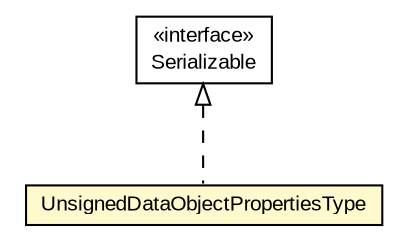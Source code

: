 #!/usr/local/bin/dot
#
# Class diagram 
# Generated by UMLGraph version R5_6-24-gf6e263 (http://www.umlgraph.org/)
#

digraph G {
	edge [fontname="arial",fontsize=10,labelfontname="arial",labelfontsize=10];
	node [fontname="arial",fontsize=10,shape=plaintext];
	nodesep=0.25;
	ranksep=0.5;
	// eu.europa.esig.jaxb.xades.UnsignedDataObjectPropertiesType
	c752344 [label=<<table title="eu.europa.esig.jaxb.xades.UnsignedDataObjectPropertiesType" border="0" cellborder="1" cellspacing="0" cellpadding="2" port="p" bgcolor="lemonChiffon" href="./UnsignedDataObjectPropertiesType.html">
		<tr><td><table border="0" cellspacing="0" cellpadding="1">
<tr><td align="center" balign="center"> UnsignedDataObjectPropertiesType </td></tr>
		</table></td></tr>
		</table>>, URL="./UnsignedDataObjectPropertiesType.html", fontname="arial", fontcolor="black", fontsize=10.0];
	//eu.europa.esig.jaxb.xades.UnsignedDataObjectPropertiesType implements java.io.Serializable
	c752592:p -> c752344:p [dir=back,arrowtail=empty,style=dashed];
	// java.io.Serializable
	c752592 [label=<<table title="java.io.Serializable" border="0" cellborder="1" cellspacing="0" cellpadding="2" port="p" href="http://java.sun.com/j2se/1.4.2/docs/api/java/io/Serializable.html">
		<tr><td><table border="0" cellspacing="0" cellpadding="1">
<tr><td align="center" balign="center"> &#171;interface&#187; </td></tr>
<tr><td align="center" balign="center"> Serializable </td></tr>
		</table></td></tr>
		</table>>, URL="http://java.sun.com/j2se/1.4.2/docs/api/java/io/Serializable.html", fontname="arial", fontcolor="black", fontsize=10.0];
}

